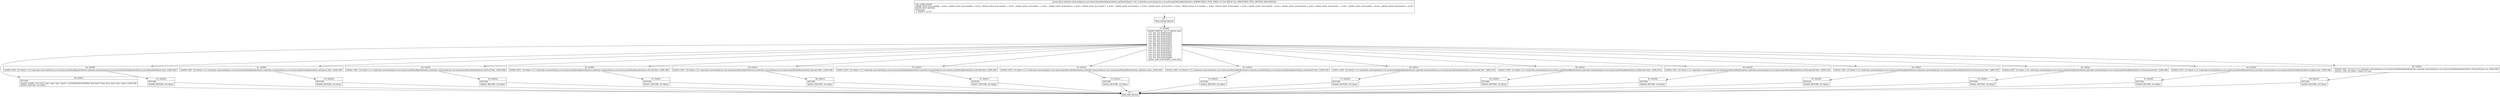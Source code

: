 digraph "CFG forandroidx.constraintlayout.core.motion.key.MotionKeyAttributes.getFloatValue(I)F" {
Node_35 [shape=record,label="{35\:\ ?|MTH_ENTER_BLOCK\l}"];
Node_37 [shape=record,label="{37\:\ 0x0000|0x0000: SWITCH  (r2 I:?? A[D('id' int)])\l case 100: goto B:68:0x0030\l case 303: goto B:66:0x002d\l case 304: goto B:64:0x002a\l case 305: goto B:62:0x0027\l case 306: goto B:60:0x0024\l case 307: goto B:58:0x0021\l case 308: goto B:56:0x001e\l case 309: goto B:54:0x001b\l case 310: goto B:52:0x0018\l case 311: goto B:50:0x0015\l case 312: goto B:48:0x0012\l case 313: goto B:46:0x000f\l case 314: goto B:44:0x000c\l case 315: goto B:42:0x0009\l case 316: goto B:40:0x0006\l default: goto B:38:0x0003  (LINE:364)\l}"];
Node_38 [shape=record,label="{38\:\ 0x0003|RETURN\l|0x0003: CONST  (r0 I:??[int, float, short, byte, char]) = (2143289344(0x7fc00000, float:NaN) ??[int, float, short, byte, char])  (LINE:396)\l0x0005: RETURN  (r0 I:float) \l}"];
Node_36 [shape=record,label="{36\:\ ?|MTH_EXIT_BLOCK\l}"];
Node_40 [shape=record,label="{40\:\ 0x0006|0x0006: IGET  (r0 I:float) = (r1 I:androidx.constraintlayout.core.motion.key.MotionKeyAttributes) androidx.constraintlayout.core.motion.key.MotionKeyAttributes.mTransitionPathRotate float  (LINE:392)\l}"];
Node_41 [shape=record,label="{41\:\ 0x0008|RETURN\l|0x0008: RETURN  (r0 I:float) \l}"];
Node_42 [shape=record,label="{42\:\ 0x0009|0x0009: IGET  (r0 I:float) = (r1 I:androidx.constraintlayout.core.motion.key.MotionKeyAttributes) androidx.constraintlayout.core.motion.key.MotionKeyAttributes.mProgress float  (LINE:390)\l}"];
Node_43 [shape=record,label="{43\:\ 0x000b|RETURN\l|0x000b: RETURN  (r0 I:float) \l}"];
Node_44 [shape=record,label="{44\:\ 0x000c|0x000c: IGET  (r0 I:float) = (r1 I:androidx.constraintlayout.core.motion.key.MotionKeyAttributes) androidx.constraintlayout.core.motion.key.MotionKeyAttributes.mPivotY float  (LINE:388)\l}"];
Node_45 [shape=record,label="{45\:\ 0x000e|RETURN\l|0x000e: RETURN  (r0 I:float) \l}"];
Node_46 [shape=record,label="{46\:\ 0x000f|0x000f: IGET  (r0 I:float) = (r1 I:androidx.constraintlayout.core.motion.key.MotionKeyAttributes) androidx.constraintlayout.core.motion.key.MotionKeyAttributes.mPivotX float  (LINE:386)\l}"];
Node_47 [shape=record,label="{47\:\ 0x0011|RETURN\l|0x0011: RETURN  (r0 I:float) \l}"];
Node_48 [shape=record,label="{48\:\ 0x0012|0x0012: IGET  (r0 I:float) = (r1 I:androidx.constraintlayout.core.motion.key.MotionKeyAttributes) androidx.constraintlayout.core.motion.key.MotionKeyAttributes.mScaleY float  (LINE:384)\l}"];
Node_49 [shape=record,label="{49\:\ 0x0014|RETURN\l|0x0014: RETURN  (r0 I:float) \l}"];
Node_50 [shape=record,label="{50\:\ 0x0015|0x0015: IGET  (r0 I:float) = (r1 I:androidx.constraintlayout.core.motion.key.MotionKeyAttributes) androidx.constraintlayout.core.motion.key.MotionKeyAttributes.mScaleX float  (LINE:382)\l}"];
Node_51 [shape=record,label="{51\:\ 0x0017|RETURN\l|0x0017: RETURN  (r0 I:float) \l}"];
Node_52 [shape=record,label="{52\:\ 0x0018|0x0018: IGET  (r0 I:float) = (r1 I:androidx.constraintlayout.core.motion.key.MotionKeyAttributes) androidx.constraintlayout.core.motion.key.MotionKeyAttributes.mRotation float  (LINE:380)\l}"];
Node_53 [shape=record,label="{53\:\ 0x001a|RETURN\l|0x001a: RETURN  (r0 I:float) \l}"];
Node_54 [shape=record,label="{54\:\ 0x001b|0x001b: IGET  (r0 I:float) = (r1 I:androidx.constraintlayout.core.motion.key.MotionKeyAttributes) androidx.constraintlayout.core.motion.key.MotionKeyAttributes.mRotationY float  (LINE:378)\l}"];
Node_55 [shape=record,label="{55\:\ 0x001d|RETURN\l|0x001d: RETURN  (r0 I:float) \l}"];
Node_56 [shape=record,label="{56\:\ 0x001e|0x001e: IGET  (r0 I:float) = (r1 I:androidx.constraintlayout.core.motion.key.MotionKeyAttributes) androidx.constraintlayout.core.motion.key.MotionKeyAttributes.mRotationX float  (LINE:376)\l}"];
Node_57 [shape=record,label="{57\:\ 0x0020|RETURN\l|0x0020: RETURN  (r0 I:float) \l}"];
Node_58 [shape=record,label="{58\:\ 0x0021|0x0021: IGET  (r0 I:float) = (r1 I:androidx.constraintlayout.core.motion.key.MotionKeyAttributes) androidx.constraintlayout.core.motion.key.MotionKeyAttributes.mElevation float  (LINE:374)\l}"];
Node_59 [shape=record,label="{59\:\ 0x0023|RETURN\l|0x0023: RETURN  (r0 I:float) \l}"];
Node_60 [shape=record,label="{60\:\ 0x0024|0x0024: IGET  (r0 I:float) = (r1 I:androidx.constraintlayout.core.motion.key.MotionKeyAttributes) androidx.constraintlayout.core.motion.key.MotionKeyAttributes.mTranslationZ float  (LINE:372)\l}"];
Node_61 [shape=record,label="{61\:\ 0x0026|RETURN\l|0x0026: RETURN  (r0 I:float) \l}"];
Node_62 [shape=record,label="{62\:\ 0x0027|0x0027: IGET  (r0 I:float) = (r1 I:androidx.constraintlayout.core.motion.key.MotionKeyAttributes) androidx.constraintlayout.core.motion.key.MotionKeyAttributes.mTranslationY float  (LINE:370)\l}"];
Node_63 [shape=record,label="{63\:\ 0x0029|RETURN\l|0x0029: RETURN  (r0 I:float) \l}"];
Node_64 [shape=record,label="{64\:\ 0x002a|0x002a: IGET  (r0 I:float) = (r1 I:androidx.constraintlayout.core.motion.key.MotionKeyAttributes) androidx.constraintlayout.core.motion.key.MotionKeyAttributes.mTranslationX float  (LINE:368)\l}"];
Node_65 [shape=record,label="{65\:\ 0x002c|RETURN\l|0x002c: RETURN  (r0 I:float) \l}"];
Node_66 [shape=record,label="{66\:\ 0x002d|0x002d: IGET  (r0 I:float) = (r1 I:androidx.constraintlayout.core.motion.key.MotionKeyAttributes) androidx.constraintlayout.core.motion.key.MotionKeyAttributes.mAlpha float  (LINE:366)\l}"];
Node_67 [shape=record,label="{67\:\ 0x002f|RETURN\l|0x002f: RETURN  (r0 I:float) \l}"];
Node_68 [shape=record,label="{68\:\ 0x0030|0x0030: IGET  (r0 I:int) = (r1 I:androidx.constraintlayout.core.motion.key.MotionKeyAttributes) androidx.constraintlayout.core.motion.key.MotionKeyAttributes.mFramePosition int  (LINE:394)\l0x0032: CAST (r0 I:float) = (float) (r0 I:int) \l}"];
Node_69 [shape=record,label="{69\:\ 0x0033|RETURN\l|0x0033: RETURN  (r0 I:float) \l}"];
MethodNode[shape=record,label="{private float androidx.constraintlayout.core.motion.key.MotionKeyAttributes.getFloatValue((r1 'this' I:androidx.constraintlayout.core.motion.key.MotionKeyAttributes A[IMMUTABLE_TYPE, THIS]), (r2 I:int A[D('id' int), IMMUTABLE_TYPE, METHOD_ARGUMENT]))  | USE_LINES_HINTS\lCROSS_EDGE: B:41:0x0008 \-\> B:36:?, CROSS_EDGE: B:43:0x000b \-\> B:36:?, CROSS_EDGE: B:45:0x000e \-\> B:36:?, CROSS_EDGE: B:47:0x0011 \-\> B:36:?, CROSS_EDGE: B:49:0x0014 \-\> B:36:?, CROSS_EDGE: B:51:0x0017 \-\> B:36:?, CROSS_EDGE: B:53:0x001a \-\> B:36:?, CROSS_EDGE: B:55:0x001d \-\> B:36:?, CROSS_EDGE: B:57:0x0020 \-\> B:36:?, CROSS_EDGE: B:59:0x0023 \-\> B:36:?, CROSS_EDGE: B:61:0x0026 \-\> B:36:?, CROSS_EDGE: B:63:0x0029 \-\> B:36:?, CROSS_EDGE: B:65:0x002c \-\> B:36:?, CROSS_EDGE: B:67:0x002f \-\> B:36:?, CROSS_EDGE: B:69:0x0033 \-\> B:36:?\lINLINE_NOT_NEEDED\lDebug Info:\l  \-1 \-0x0071: r2 'id' I\l}"];
MethodNode -> Node_35;Node_35 -> Node_37;
Node_37 -> Node_38;
Node_37 -> Node_40;
Node_37 -> Node_42;
Node_37 -> Node_44;
Node_37 -> Node_46;
Node_37 -> Node_48;
Node_37 -> Node_50;
Node_37 -> Node_52;
Node_37 -> Node_54;
Node_37 -> Node_56;
Node_37 -> Node_58;
Node_37 -> Node_60;
Node_37 -> Node_62;
Node_37 -> Node_64;
Node_37 -> Node_66;
Node_37 -> Node_68;
Node_38 -> Node_36;
Node_40 -> Node_41;
Node_41 -> Node_36;
Node_42 -> Node_43;
Node_43 -> Node_36;
Node_44 -> Node_45;
Node_45 -> Node_36;
Node_46 -> Node_47;
Node_47 -> Node_36;
Node_48 -> Node_49;
Node_49 -> Node_36;
Node_50 -> Node_51;
Node_51 -> Node_36;
Node_52 -> Node_53;
Node_53 -> Node_36;
Node_54 -> Node_55;
Node_55 -> Node_36;
Node_56 -> Node_57;
Node_57 -> Node_36;
Node_58 -> Node_59;
Node_59 -> Node_36;
Node_60 -> Node_61;
Node_61 -> Node_36;
Node_62 -> Node_63;
Node_63 -> Node_36;
Node_64 -> Node_65;
Node_65 -> Node_36;
Node_66 -> Node_67;
Node_67 -> Node_36;
Node_68 -> Node_69;
Node_69 -> Node_36;
}

